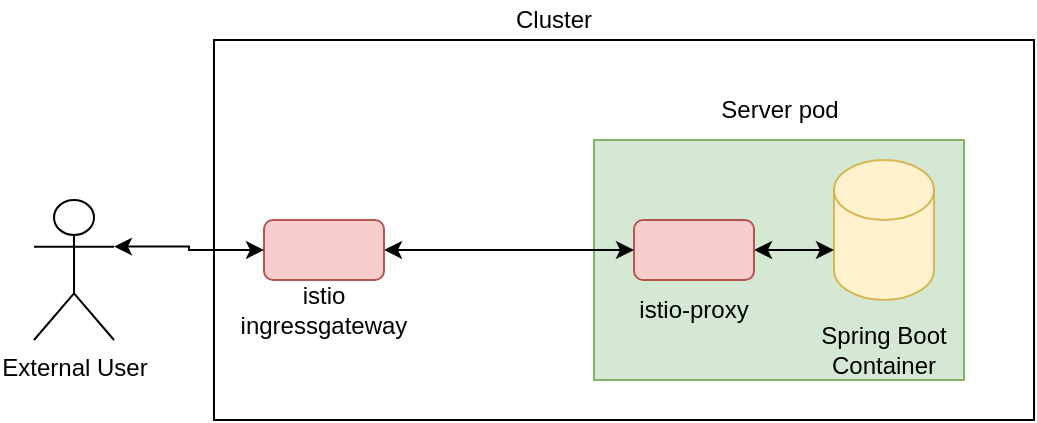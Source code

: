 <mxfile version="15.1.4" type="device"><diagram id="LWsXjOCyBG-sP53DXUrm" name="Page-1"><mxGraphModel dx="1422" dy="762" grid="1" gridSize="10" guides="1" tooltips="1" connect="1" arrows="1" fold="1" page="1" pageScale="1" pageWidth="850" pageHeight="1100" math="0" shadow="0"><root><mxCell id="0"/><mxCell id="1" parent="0"/><mxCell id="iUJhSqMbxbv_L0AGlc81-1" value="" style="rounded=0;whiteSpace=wrap;html=1;" vertex="1" parent="1"><mxGeometry x="230" y="180" width="410" height="190" as="geometry"/></mxCell><mxCell id="iUJhSqMbxbv_L0AGlc81-2" value="" style="rounded=0;whiteSpace=wrap;html=1;fillColor=#d5e8d4;strokeColor=#82b366;" vertex="1" parent="1"><mxGeometry x="420" y="230" width="185" height="120" as="geometry"/></mxCell><mxCell id="iUJhSqMbxbv_L0AGlc81-3" value="" style="shape=cylinder3;whiteSpace=wrap;html=1;boundedLbl=1;backgroundOutline=1;size=15;fillColor=#fff2cc;strokeColor=#d6b656;" vertex="1" parent="1"><mxGeometry x="540" y="240" width="50" height="70" as="geometry"/></mxCell><mxCell id="iUJhSqMbxbv_L0AGlc81-13" style="edgeStyle=orthogonalEdgeStyle;rounded=0;orthogonalLoop=1;jettySize=auto;html=1;exitX=1;exitY=0.5;exitDx=0;exitDy=0;entryX=0;entryY=0;entryDx=0;entryDy=45;entryPerimeter=0;startArrow=classic;startFill=1;" edge="1" parent="1" source="iUJhSqMbxbv_L0AGlc81-4" target="iUJhSqMbxbv_L0AGlc81-3"><mxGeometry relative="1" as="geometry"/></mxCell><mxCell id="iUJhSqMbxbv_L0AGlc81-4" value="" style="rounded=1;whiteSpace=wrap;html=1;fillColor=#f8cecc;strokeColor=#b85450;" vertex="1" parent="1"><mxGeometry x="440" y="270" width="60" height="30" as="geometry"/></mxCell><mxCell id="iUJhSqMbxbv_L0AGlc81-12" style="edgeStyle=orthogonalEdgeStyle;rounded=0;orthogonalLoop=1;jettySize=auto;html=1;exitX=1;exitY=0.5;exitDx=0;exitDy=0;startArrow=classic;startFill=1;" edge="1" parent="1" source="iUJhSqMbxbv_L0AGlc81-5" target="iUJhSqMbxbv_L0AGlc81-4"><mxGeometry relative="1" as="geometry"/></mxCell><mxCell id="iUJhSqMbxbv_L0AGlc81-5" value="" style="rounded=1;whiteSpace=wrap;html=1;fillColor=#f8cecc;strokeColor=#b85450;" vertex="1" parent="1"><mxGeometry x="255" y="270" width="60" height="30" as="geometry"/></mxCell><mxCell id="iUJhSqMbxbv_L0AGlc81-6" value="Cluster" style="text;html=1;strokeColor=none;fillColor=none;align=center;verticalAlign=middle;whiteSpace=wrap;rounded=0;" vertex="1" parent="1"><mxGeometry x="380" y="160" width="40" height="20" as="geometry"/></mxCell><mxCell id="iUJhSqMbxbv_L0AGlc81-7" value="Spring Boot Container" style="text;html=1;align=center;verticalAlign=middle;whiteSpace=wrap;rounded=0;" vertex="1" parent="1"><mxGeometry x="520" y="320" width="90" height="30" as="geometry"/></mxCell><mxCell id="iUJhSqMbxbv_L0AGlc81-9" value="istio-proxy" style="text;html=1;align=center;verticalAlign=middle;whiteSpace=wrap;rounded=0;" vertex="1" parent="1"><mxGeometry x="425" y="300" width="90" height="30" as="geometry"/></mxCell><mxCell id="iUJhSqMbxbv_L0AGlc81-10" value="istio ingressgateway" style="text;html=1;align=center;verticalAlign=middle;whiteSpace=wrap;rounded=0;" vertex="1" parent="1"><mxGeometry x="240" y="300" width="90" height="30" as="geometry"/></mxCell><mxCell id="iUJhSqMbxbv_L0AGlc81-11" value="Server pod" style="text;html=1;align=center;verticalAlign=middle;whiteSpace=wrap;rounded=0;" vertex="1" parent="1"><mxGeometry x="467.5" y="200" width="90" height="30" as="geometry"/></mxCell><mxCell id="iUJhSqMbxbv_L0AGlc81-15" style="edgeStyle=orthogonalEdgeStyle;rounded=0;orthogonalLoop=1;jettySize=auto;html=1;exitX=1;exitY=0.333;exitDx=0;exitDy=0;exitPerimeter=0;entryX=0;entryY=0.5;entryDx=0;entryDy=0;startArrow=classic;startFill=1;" edge="1" parent="1" source="iUJhSqMbxbv_L0AGlc81-14" target="iUJhSqMbxbv_L0AGlc81-5"><mxGeometry relative="1" as="geometry"/></mxCell><mxCell id="iUJhSqMbxbv_L0AGlc81-14" value="External User" style="shape=umlActor;verticalLabelPosition=bottom;verticalAlign=top;html=1;outlineConnect=0;" vertex="1" parent="1"><mxGeometry x="140" y="260" width="40" height="70" as="geometry"/></mxCell></root></mxGraphModel></diagram></mxfile>